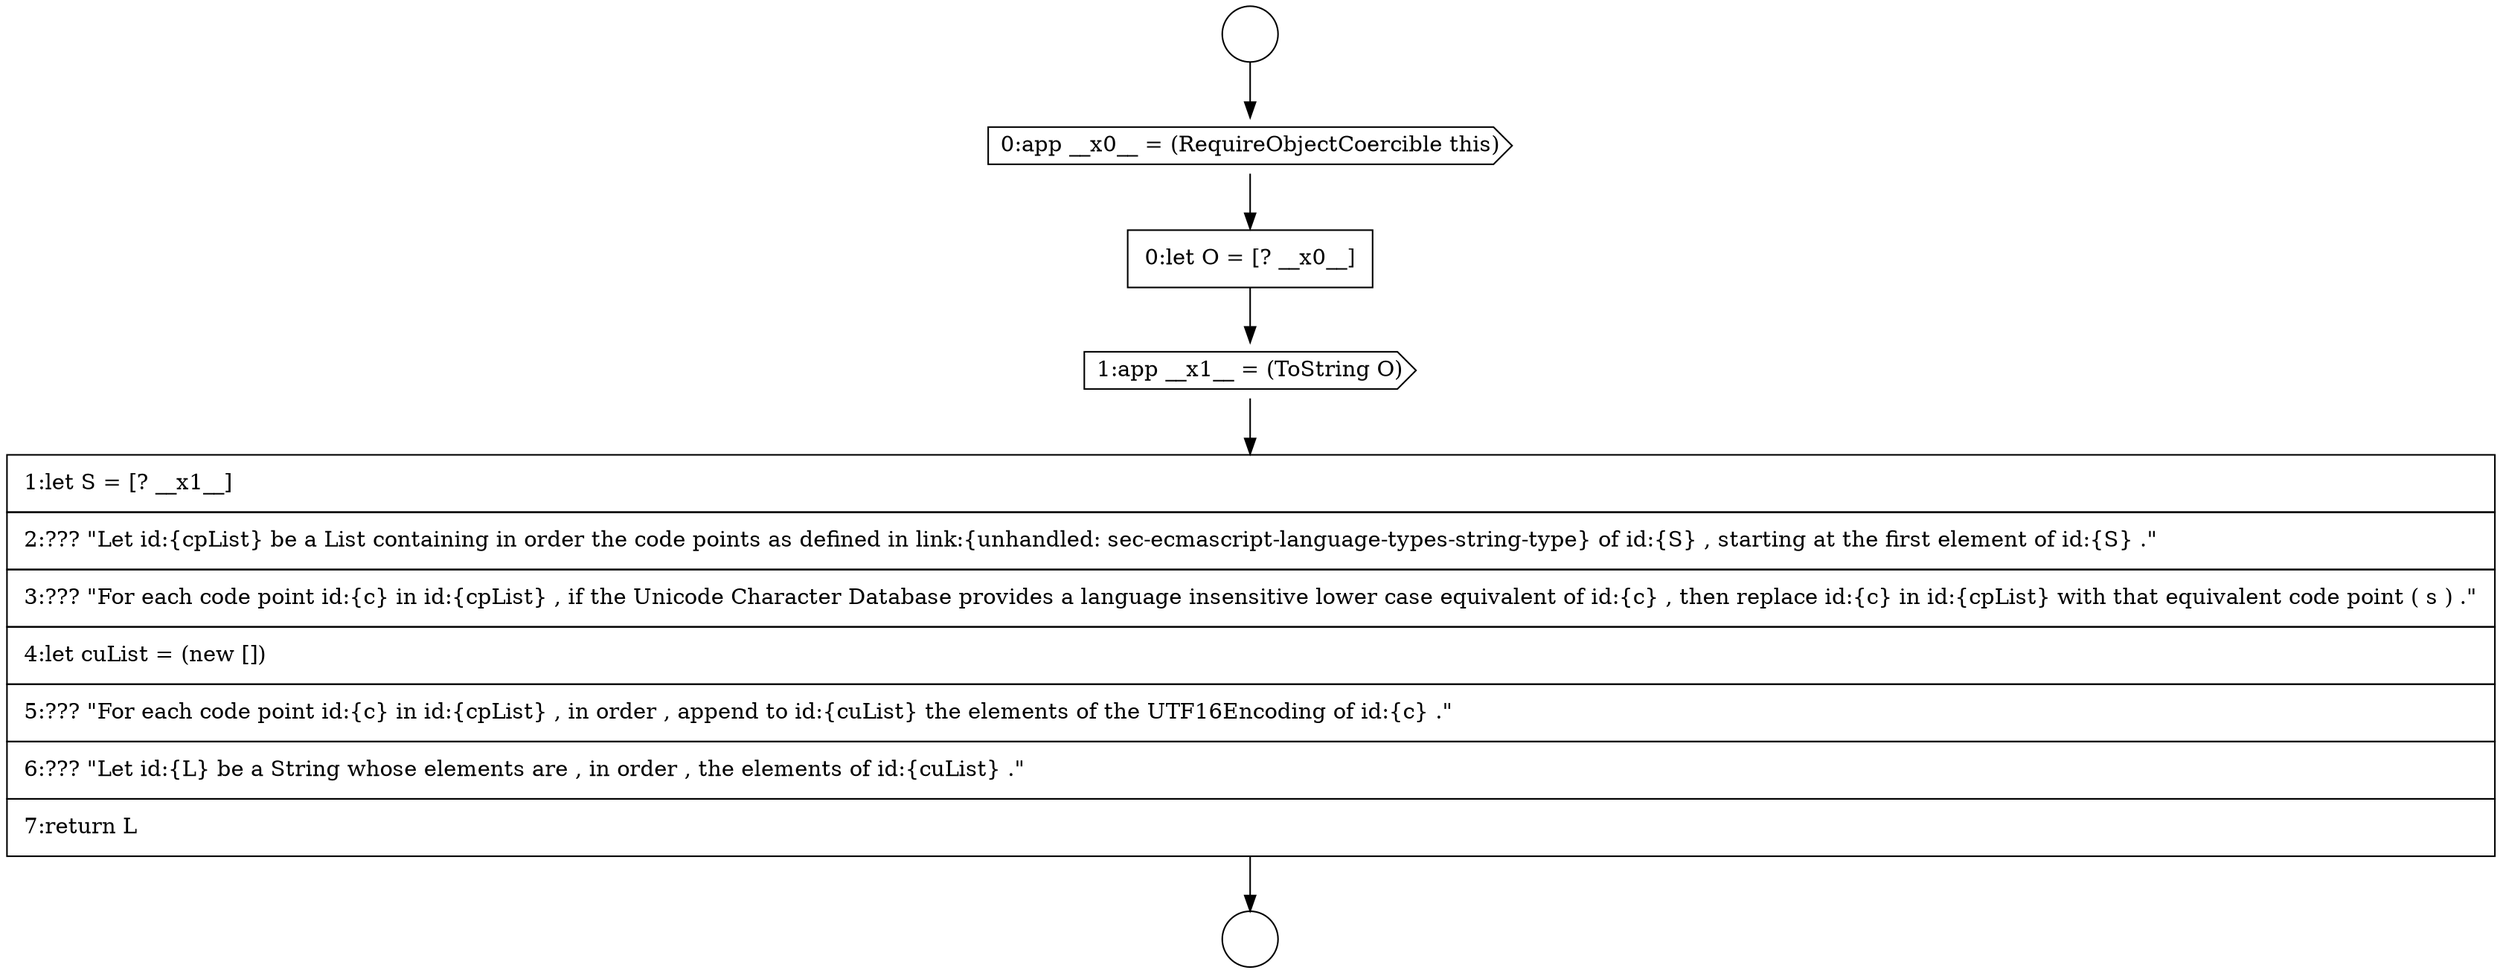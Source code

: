 digraph {
  node12204 [shape=cds, label=<<font color="black">0:app __x0__ = (RequireObjectCoercible this)</font>> color="black" fillcolor="white" style=filled]
  node12205 [shape=none, margin=0, label=<<font color="black">
    <table border="0" cellborder="1" cellspacing="0" cellpadding="10">
      <tr><td align="left">0:let O = [? __x0__]</td></tr>
    </table>
  </font>> color="black" fillcolor="white" style=filled]
  node12206 [shape=cds, label=<<font color="black">1:app __x1__ = (ToString O)</font>> color="black" fillcolor="white" style=filled]
  node12207 [shape=none, margin=0, label=<<font color="black">
    <table border="0" cellborder="1" cellspacing="0" cellpadding="10">
      <tr><td align="left">1:let S = [? __x1__]</td></tr>
      <tr><td align="left">2:??? &quot;Let id:{cpList} be a List containing in order the code points as defined in link:{unhandled: sec-ecmascript-language-types-string-type} of id:{S} , starting at the first element of id:{S} .&quot;</td></tr>
      <tr><td align="left">3:??? &quot;For each code point id:{c} in id:{cpList} , if the Unicode Character Database provides a language insensitive lower case equivalent of id:{c} , then replace id:{c} in id:{cpList} with that equivalent code point ( s ) .&quot;</td></tr>
      <tr><td align="left">4:let cuList = (new [])</td></tr>
      <tr><td align="left">5:??? &quot;For each code point id:{c} in id:{cpList} , in order , append to id:{cuList} the elements of the UTF16Encoding of id:{c} .&quot;</td></tr>
      <tr><td align="left">6:??? &quot;Let id:{L} be a String whose elements are , in order , the elements of id:{cuList} .&quot;</td></tr>
      <tr><td align="left">7:return L</td></tr>
    </table>
  </font>> color="black" fillcolor="white" style=filled]
  node12202 [shape=circle label=" " color="black" fillcolor="white" style=filled]
  node12203 [shape=circle label=" " color="black" fillcolor="white" style=filled]
  node12204 -> node12205 [ color="black"]
  node12207 -> node12203 [ color="black"]
  node12205 -> node12206 [ color="black"]
  node12206 -> node12207 [ color="black"]
  node12202 -> node12204 [ color="black"]
}
